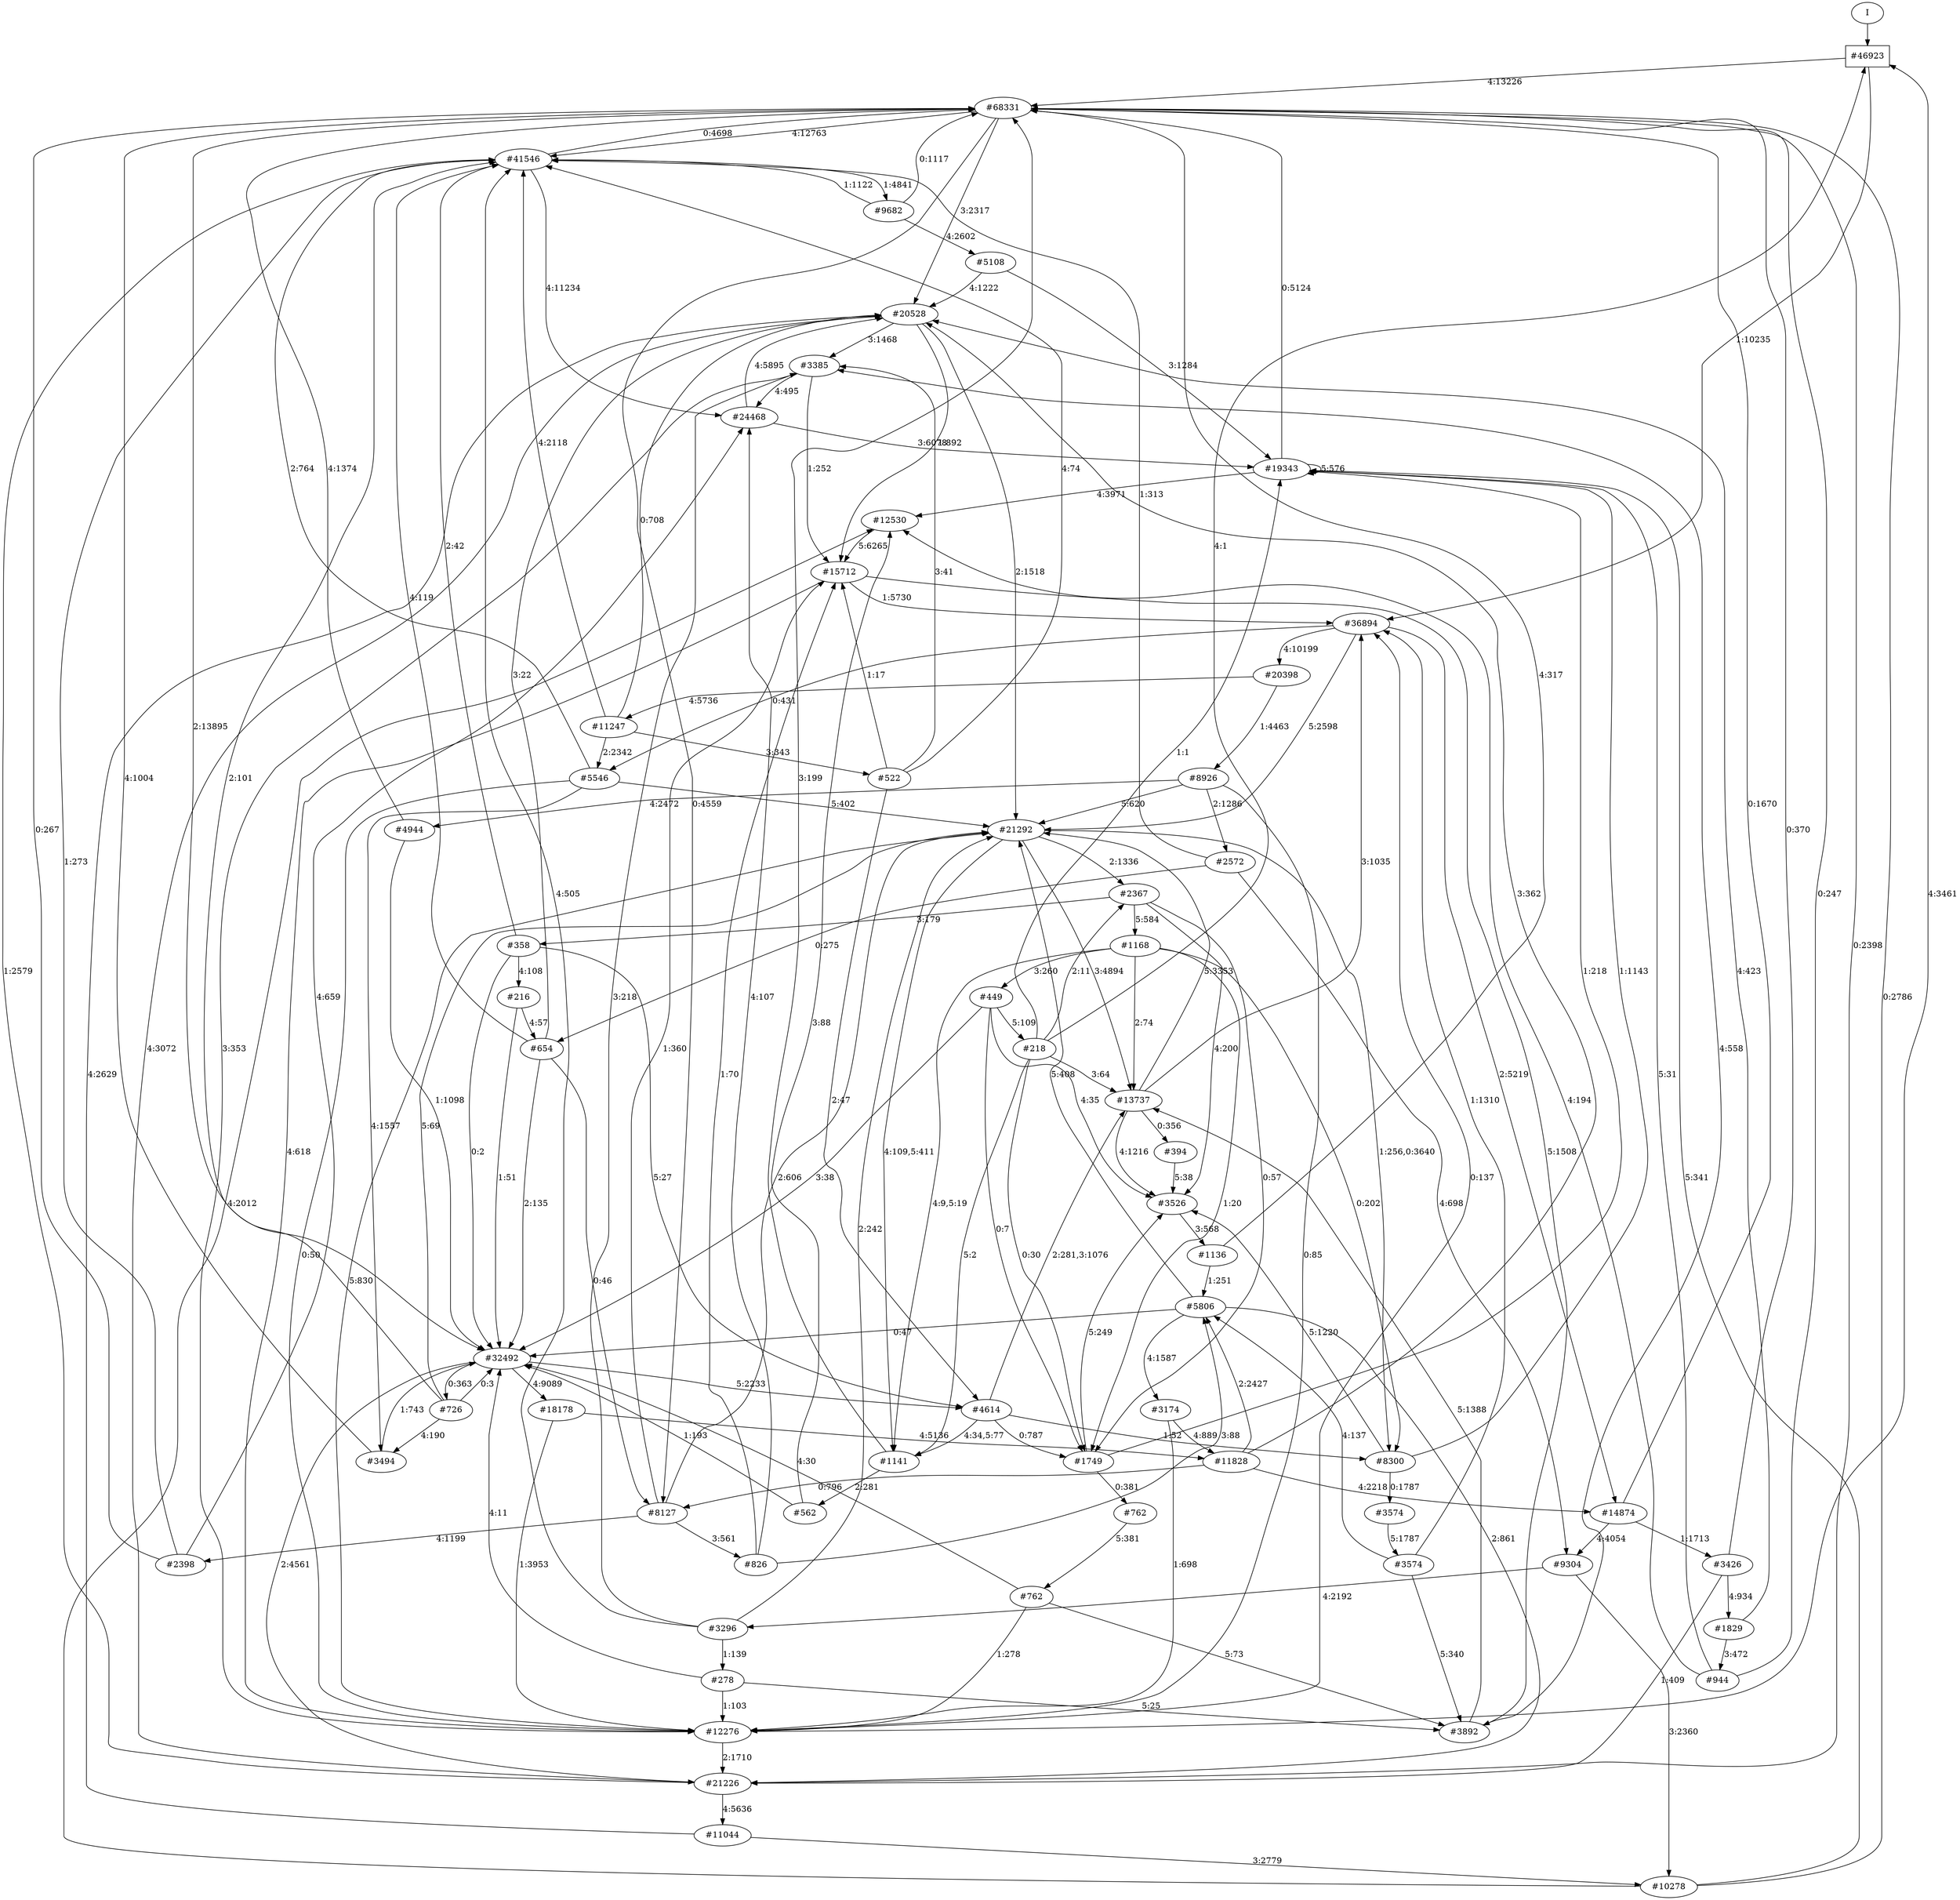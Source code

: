 // produced with flexfringe from git commitd1cf04ada0831d0605a3651971ef9a02091d8823
// dfasat/flexfringe -h=alergia -d=alergia_data -o=experiments/flexfringe_pautomac_study/flexfringe_data/exp6_n100_p0_07625000000000001dfa -n=100 -p=0.07625000000000001 /Users/nicholasrenninger/Google Drive/Grad School/specification learning/code/DPFA_DTS_product_experiment/dfasatInvestigations/experiments/flexfringe_pautomac_study/flexfringe_data/flexfringe_pautomac_study_train 
digraph DFA {
	0 [label="root" shape=box];
		I -> 0;
	0 [ label="#46923"  ];
		0 -> 1 [label="4:13226"  ];
		0 -> 5 [label="1:10235"  ];
	1 [ label="#68331"  ];
		1 -> 2 [label="4:12763"  ];
		1 -> 4 [label="3:2317"  ];
		1 -> 23 [label="2:13895"  ];
		1 -> 193 [label="0:4559"  ];
	2 [ label="#41546"  ];
		2 -> 1 [label="0:4698"  ];
		2 -> 3 [label="4:11234"  ];
		2 -> 340 [label="1:4841"  ];
	3 [ label="#24468"  ];
		3 -> 4 [label="4:5895"  ];
		3 -> 279 [label="3:6078"  ];
	4 [ label="#20528"  ];
		4 -> 2180 [label="3:1468"  ];
		4 -> 13 [label="2:1518"  ];
		4 -> 24 [label="4:3072"  ];
		4 -> 470 [label="1:892"  ];
	2180 [ label="#3385"  ];
		2180 -> 3 [label="4:495"  ];
		2180 -> 96 [label="3:353"  ];
		2180 -> 470 [label="1:252"  ];
	279 [ label="#19343"  ];
		279 -> 1 [label="0:5124"  ];
		279 -> 279 [label="5:576"  ];
		279 -> 469 [label="4:3971"  ];
	469 [ label="#12530"  ];
		469 -> 470 [label="5:6265"  ];
	470 [ label="#15712"  ];
		470 -> 5 [label="1:5730"  ];
		470 -> 96 [label="4:618"  ];
		470 -> 471 [label="5:1508"  ];
	471 [ label="#3892"  ];
		471 -> 2180 [label="4:558"  ];
		471 -> 776 [label="5:1388"  ];
	340 [ label="#9682"  ];
		340 -> 1 [label="0:1117"  ];
		340 -> 2 [label="1:1122"  ];
		340 -> 436 [label="4:2602"  ];
	436 [ label="#5108"  ];
		436 -> 4 [label="4:1222"  ];
		436 -> 279 [label="3:1284"  ];
	193 [ label="#8127"  ];
		193 -> 13 [label="2:606"  ];
		193 -> 194 [label="4:1199"  ];
		193 -> 339 [label="3:561"  ];
		193 -> 470 [label="1:360"  ];
	194 [ label="#2398"  ];
		194 -> 1 [label="0:267"  ];
		194 -> 2 [label="1:273"  ];
		194 -> 3 [label="4:659"  ];
	339 [ label="#826"  ];
		339 -> 3 [label="4:107"  ];
		339 -> 170 [label="3:88"  ];
		339 -> 470 [label="1:70"  ];
	23 [ label="#32492"  ];
		23 -> 2799 [label="0:363"  ];
		23 -> 24 [label="2:4561"  ];
		23 -> 95 [label="4:9089"  ];
		23 -> 820 [label="5:2233"  ];
	95 [ label="#18178"  ];
		95 -> 96 [label="1:3953"  ];
		95 -> 169 [label="4:5136"  ];
	169 [ label="#11828"  ];
		169 -> 4 [label="3:362"  ];
		169 -> 124 [label="4:2218"  ];
		169 -> 170 [label="2:2427"  ];
		169 -> 193 [label="0:796"  ];
	170 [ label="#5806"  ];
		170 -> 13 [label="5:408"  ];
		170 -> 23 [label="0:47"  ];
		170 -> 24 [label="2:861"  ];
		170 -> 171 [label="4:1587"  ];
	171 [ label="#3174"  ];
		171 -> 96 [label="1:698"  ];
		171 -> 169 [label="4:889"  ];
	96 [ label="#12276"  ];
		96 -> 0 [label="4:3461"  ];
		96 -> 5 [label="0:137"  ];
		96 -> 13 [label="5:830"  ];
		96 -> 24 [label="2:1710"  ];
	820 [ label="#4614"  ];
		820 -> 2672 [label="4:34,5:77"  ];
		820 -> 14 [label="1:52"  ];
		820 -> 776 [label="2:281,3:1076"  ];
		820 -> 821 [label="0:787"  ];
	821 [ label="#1749"  ];
		821 -> 279 [label="1:218"  ];
		821 -> 1618 [label="0:381"  ];
		821 -> 1645 [label="5:249"  ];
	1618 [ label="#762"  ];
		1618 -> 1619 [label="5:381"  ];
	1619 [ label="#762"  ];
		1619 -> 23 [label="4:30"  ];
		1619 -> 96 [label="1:278"  ];
		1619 -> 471 [label="5:73"  ];
	2799 [ label="#726"  ];
		2799 -> 2 [label="2:101"  ];
		2799 -> 13 [label="5:69"  ];
		2799 -> 23 [label="0:3"  ];
		2799 -> 251 [label="4:190"  ];
	24 [ label="#21226"  ];
		24 -> 1 [label="0:2398"  ];
		24 -> 2 [label="1:2579"  ];
		24 -> 25 [label="4:5636"  ];
	25 [ label="#11044"  ];
		25 -> 4 [label="4:2629"  ];
		25 -> 126 [label="3:2779"  ];
	5 [ label="#36894"  ];
		5 -> 6 [label="4:10199"  ];
		5 -> 13 [label="5:2598"  ];
		5 -> 124 [label="2:5219"  ];
		5 -> 250 [label="0:431"  ];
	6 [ label="#20398"  ];
		6 -> 7 [label="1:4463"  ];
		6 -> 226 [label="4:5736"  ];
	226 [ label="#11247"  ];
		226 -> 5088 [label="3:343"  ];
		226 -> 2 [label="4:2118"  ];
		226 -> 4 [label="0:708"  ];
		226 -> 250 [label="2:2342"  ];
	250 [ label="#5546"  ];
		250 -> 2 [label="2:764"  ];
		250 -> 13 [label="5:402"  ];
		250 -> 96 [label="0:50"  ];
		250 -> 251 [label="4:1557"  ];
	251 [ label="#3494"  ];
		251 -> 1 [label="4:1004"  ];
		251 -> 23 [label="1:743"  ];
	5088 [ label="#522"  ];
		5088 -> 2180 [label="3:41"  ];
		5088 -> 2 [label="4:74"  ];
		5088 -> 470 [label="1:17"  ];
		5088 -> 820 [label="2:47"  ];
	7 [ label="#8926"  ];
		7 -> 8 [label="4:2472"  ];
		7 -> 13 [label="5:620"  ];
		7 -> 96 [label="0:85"  ];
		7 -> 428 [label="2:1286"  ];
	8 [ label="#4944"  ];
		8 -> 1 [label="4:1374"  ];
		8 -> 23 [label="1:1098"  ];
	428 [ label="#2572"  ];
		428 -> 2260 [label="0:275"  ];
		428 -> 2 [label="1:313"  ];
		428 -> 125 [label="4:698"  ];
	2260 [ label="#654"  ];
		2260 -> 2 [label="4:119"  ];
		2260 -> 4 [label="3:22"  ];
		2260 -> 23 [label="2:135"  ];
		2260 -> 193 [label="0:46"  ];
	13 [ label="#21292"  ];
		13 -> 2672 [label="4:109,5:411"  ];
		13 -> 14 [label="1:256,0:3640"  ];
		13 -> 776 [label="3:4894"  ];
		13 -> 823 [label="2:1336"  ];
	2672 [ label="#1141"  ];
		2672 -> 2673 [label="2:281"  ];
		2672 -> 1 [label="3:199"  ];
	2673 [ label="#562"  ];
		2673 -> 23 [label="1:193"  ];
		2673 -> 469 [label="3:88"  ];
	14 [ label="#8300"  ];
		14 -> 279 [label="1:1143"  ];
		14 -> 906 [label="0:1787"  ];
		14 -> 1645 [label="5:1220"  ];
	1645 [ label="#3526"  ];
		1645 -> 2321 [label="3:568"  ];
	2321 [ label="#1136"  ];
		2321 -> 1 [label="4:317"  ];
		2321 -> 170 [label="1:251"  ];
	906 [ label="#3574"  ];
		906 -> 907 [label="5:1787"  ];
	907 [ label="#3574"  ];
		907 -> 5 [label="1:1310"  ];
		907 -> 170 [label="4:137"  ];
		907 -> 471 [label="5:340"  ];
	823 [ label="#2367"  ];
		823 -> 821 [label="0:57"  ];
		823 -> 1048 [label="5:584"  ];
		823 -> 1645 [label="4:200"  ];
		823 -> 3126 [label="3:179"  ];
	1048 [ label="#1168"  ];
		1048 -> 2672 [label="4:9,5:19"  ];
		1048 -> 14 [label="0:202"  ];
		1048 -> 776 [label="2:74"  ];
		1048 -> 821 [label="1:20"  ];
		1048 -> 1049 [label="3:260"  ];
	1049 [ label="#449"  ];
		1049 -> 23 [label="3:38"  ];
		1049 -> 821 [label="0:7"  ];
		1049 -> 1050 [label="5:109"  ];
		1049 -> 1645 [label="4:35"  ];
	1050 [ label="#218"  ];
		1050 -> 0 [label="4:1"  ];
		1050 -> 2672 [label="5:2"  ];
		1050 -> 279 [label="1:1"  ];
		1050 -> 776 [label="3:64"  ];
		1050 -> 821 [label="0:30"  ];
		1050 -> 823 [label="2:11"  ];
	3126 [ label="#358"  ];
		3126 -> 2 [label="2:42"  ];
		3126 -> 23 [label="0:2"  ];
		3126 -> 820 [label="5:27"  ];
		3126 -> 43998 [label="4:108"  ];
	43998 [ label="#216"  ];
		43998 -> 2260 [label="4:57"  ];
		43998 -> 23 [label="1:51"  ];
	776 [ label="#13737"  ];
		776 -> 5 [label="3:1035"  ];
		776 -> 13 [label="5:3353"  ];
		776 -> 1645 [label="4:1216"  ];
		776 -> 6079 [label="0:356"  ];
	6079 [ label="#394"  ];
		6079 -> 1645 [label="5:38"  ];
	124 [ label="#14874"  ];
		124 -> 1 [label="0:1670"  ];
		124 -> 125 [label="4:4054"  ];
		124 -> 149 [label="1:1713"  ];
	125 [ label="#9304"  ];
		125 -> 126 [label="3:2360"  ];
		125 -> 463 [label="4:2192"  ];
	463 [ label="#3296"  ];
		463 -> 2180 [label="3:218"  ];
		463 -> 2 [label="4:505"  ];
		463 -> 13 [label="2:242"  ];
		463 -> 6652 [label="1:139"  ];
	6652 [ label="#278"  ];
		6652 -> 23 [label="4:11"  ];
		6652 -> 96 [label="1:103"  ];
		6652 -> 471 [label="5:25"  ];
	126 [ label="#10278"  ];
		126 -> 1 [label="0:2786"  ];
		126 -> 279 [label="5:341"  ];
		126 -> 469 [label="4:2012"  ];
	149 [ label="#3426"  ];
		149 -> 1 [label="0:370"  ];
		149 -> 24 [label="1:409"  ];
		149 -> 736 [label="4:934"  ];
	736 [ label="#1829"  ];
		736 -> 4 [label="4:423"  ];
		736 -> 737 [label="3:472"  ];
	737 [ label="#944"  ];
		737 -> 1 [label="0:247"  ];
		737 -> 279 [label="5:31"  ];
		737 -> 469 [label="4:194"  ];
}
